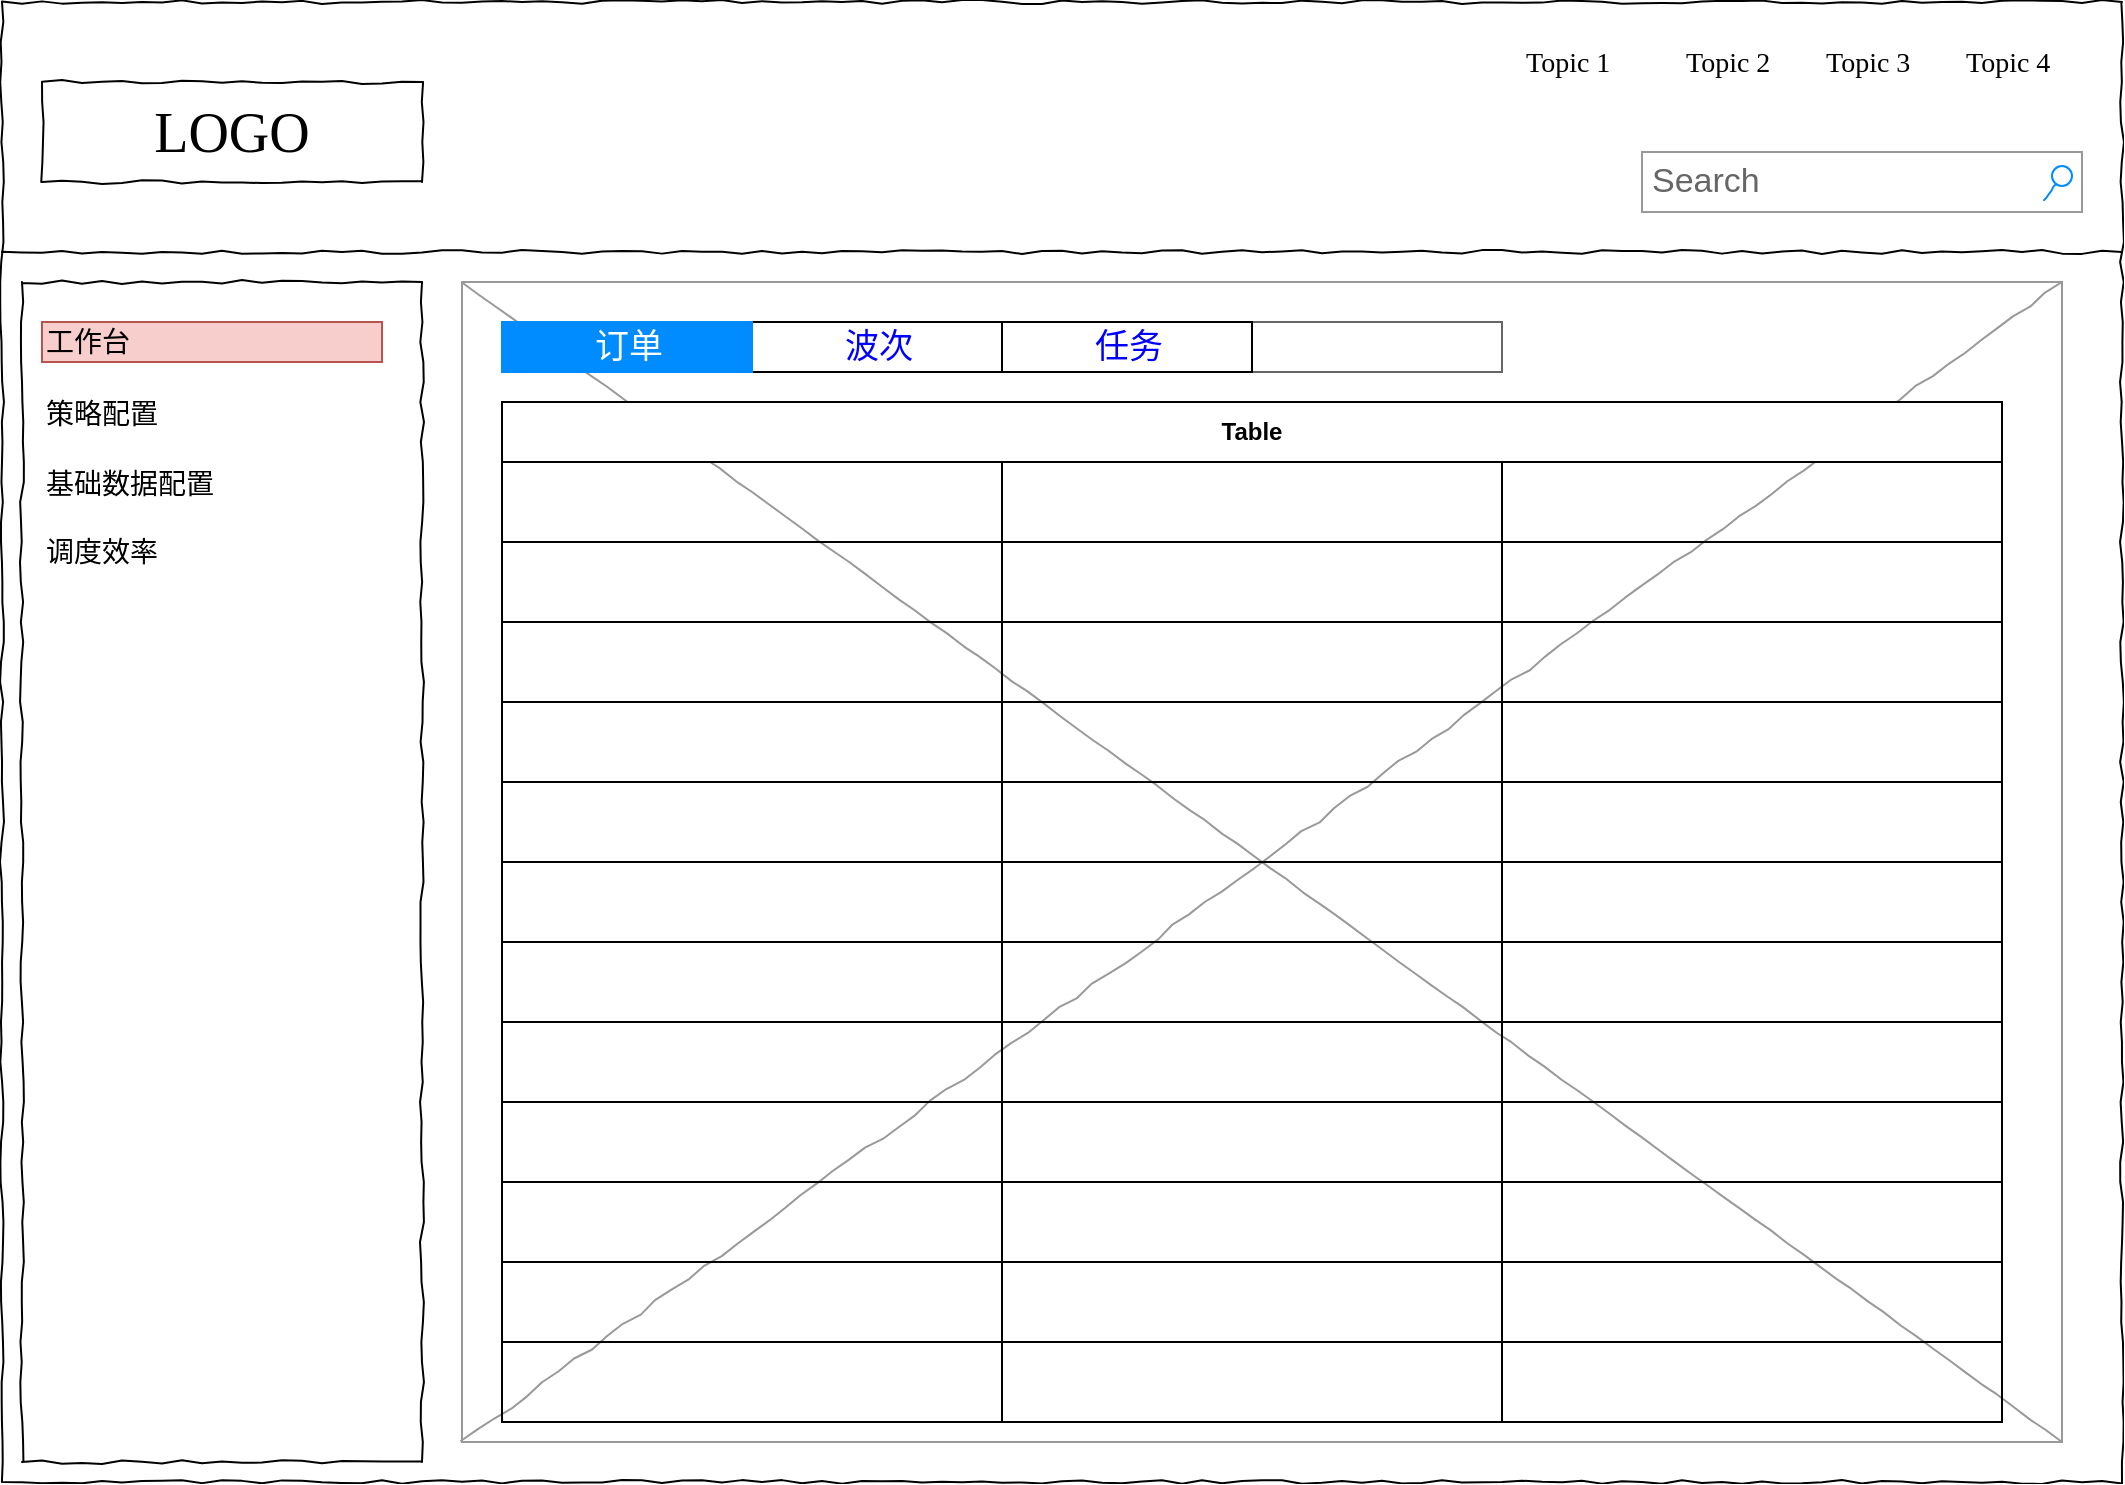 <mxfile version="13.3.9" type="device"><diagram name="Page-1" id="03018318-947c-dd8e-b7a3-06fadd420f32"><mxGraphModel dx="1086" dy="806" grid="1" gridSize="10" guides="1" tooltips="1" connect="1" arrows="1" fold="1" page="1" pageScale="1" pageWidth="1100" pageHeight="850" background="#ffffff" math="0" shadow="0"><root><mxCell id="0"/><mxCell id="1" parent="0"/><mxCell id="677b7b8949515195-1" value="" style="whiteSpace=wrap;html=1;rounded=0;shadow=0;labelBackgroundColor=none;strokeColor=#000000;strokeWidth=1;fillColor=none;fontFamily=Verdana;fontSize=12;fontColor=#000000;align=center;comic=1;sketch=0;" parent="1" vertex="1"><mxGeometry x="20" y="20" width="1060" height="740" as="geometry"/></mxCell><mxCell id="677b7b8949515195-2" value="LOGO" style="whiteSpace=wrap;html=1;rounded=0;shadow=0;labelBackgroundColor=none;strokeWidth=1;fontFamily=Verdana;fontSize=28;align=center;comic=1;" parent="1" vertex="1"><mxGeometry x="40" y="60" width="190" height="50" as="geometry"/></mxCell><mxCell id="677b7b8949515195-3" value="Search" style="strokeWidth=1;shadow=0;dashed=0;align=center;html=1;shape=mxgraph.mockup.forms.searchBox;strokeColor=#999999;mainText=;strokeColor2=#008cff;fontColor=#666666;fontSize=17;align=left;spacingLeft=3;rounded=0;labelBackgroundColor=none;comic=1;" parent="1" vertex="1"><mxGeometry x="840" y="95" width="220" height="30" as="geometry"/></mxCell><mxCell id="677b7b8949515195-4" value="Topic 1" style="text;html=1;points=[];align=left;verticalAlign=top;spacingTop=-4;fontSize=14;fontFamily=Verdana" parent="1" vertex="1"><mxGeometry x="780" y="40" width="60" height="20" as="geometry"/></mxCell><mxCell id="677b7b8949515195-5" value="Topic 2" style="text;html=1;points=[];align=left;verticalAlign=top;spacingTop=-4;fontSize=14;fontFamily=Verdana" parent="1" vertex="1"><mxGeometry x="860" y="40" width="60" height="20" as="geometry"/></mxCell><mxCell id="677b7b8949515195-6" value="Topic 3" style="text;html=1;points=[];align=left;verticalAlign=top;spacingTop=-4;fontSize=14;fontFamily=Verdana" parent="1" vertex="1"><mxGeometry x="930" y="40" width="60" height="20" as="geometry"/></mxCell><mxCell id="677b7b8949515195-7" value="Topic 4" style="text;html=1;points=[];align=left;verticalAlign=top;spacingTop=-4;fontSize=14;fontFamily=Verdana" parent="1" vertex="1"><mxGeometry x="1000" y="40" width="60" height="20" as="geometry"/></mxCell><mxCell id="677b7b8949515195-8" value="" style="whiteSpace=wrap;html=1;rounded=0;shadow=0;labelBackgroundColor=none;strokeWidth=1;fillColor=none;fontFamily=Verdana;fontSize=12;align=center;comic=1;" parent="1" vertex="1"><mxGeometry x="30" y="160" width="200" height="590" as="geometry"/></mxCell><mxCell id="677b7b8949515195-9" value="" style="line;strokeWidth=1;html=1;rounded=0;shadow=0;labelBackgroundColor=none;fillColor=none;fontFamily=Verdana;fontSize=14;fontColor=#000000;align=center;comic=1;" parent="1" vertex="1"><mxGeometry x="20" y="140" width="1060" height="10" as="geometry"/></mxCell><mxCell id="677b7b8949515195-16" value="" style="verticalLabelPosition=bottom;shadow=0;dashed=0;align=center;html=1;verticalAlign=top;strokeWidth=1;shape=mxgraph.mockup.graphics.simpleIcon;strokeColor=#999999;rounded=0;labelBackgroundColor=none;fontFamily=Verdana;fontSize=14;fontColor=#000000;comic=1;" parent="1" vertex="1"><mxGeometry x="250" y="160" width="800" height="580" as="geometry"/></mxCell><mxCell id="677b7b8949515195-27" value="工作台" style="text;html=1;points=[];align=left;verticalAlign=top;spacingTop=-4;fontSize=14;fontFamily=Verdana;fillColor=#f8cecc;strokeColor=#b85450;" parent="1" vertex="1"><mxGeometry x="40" y="180" width="170" height="20" as="geometry"/></mxCell><mxCell id="677b7b8949515195-28" value="策略配置" style="text;html=1;points=[];align=left;verticalAlign=top;spacingTop=-4;fontSize=14;fontFamily=Verdana" parent="1" vertex="1"><mxGeometry x="40" y="216" width="170" height="20" as="geometry"/></mxCell><mxCell id="677b7b8949515195-29" value="基础数据配置" style="text;html=1;points=[];align=left;verticalAlign=top;spacingTop=-4;fontSize=14;fontFamily=Verdana" parent="1" vertex="1"><mxGeometry x="40" y="251" width="170" height="20" as="geometry"/></mxCell><mxCell id="677b7b8949515195-39" value="调度效率" style="text;html=1;points=[];align=left;verticalAlign=top;spacingTop=-4;fontSize=14;fontFamily=Verdana" parent="1" vertex="1"><mxGeometry x="40" y="285" width="170" height="20" as="geometry"/></mxCell><mxCell id="HNOksULpFuUEkylnaq-C-11" value="" style="strokeWidth=1;shadow=0;dashed=0;align=center;html=1;shape=mxgraph.mockup.text.rrect;rSize=0;strokeColor=#666666;sketch=0;" vertex="1" parent="1"><mxGeometry x="270" y="180" width="500" height="25" as="geometry"/></mxCell><mxCell id="HNOksULpFuUEkylnaq-C-12" value="波次" style="strokeColor=inherit;fillColor=inherit;gradientColor=inherit;strokeWidth=1;shadow=0;dashed=0;align=center;html=1;shape=mxgraph.mockup.text.rrect;rSize=0;fontSize=17;fontColor=#0000ff;" vertex="1" parent="1"><mxGeometry x="395" y="180" width="125" height="25" as="geometry"/></mxCell><mxCell id="HNOksULpFuUEkylnaq-C-13" value="任务" style="strokeColor=inherit;fillColor=inherit;gradientColor=inherit;strokeWidth=1;shadow=0;dashed=0;align=center;html=1;shape=mxgraph.mockup.text.rrect;rSize=0;fontSize=17;fontColor=#0000ff;" vertex="1" parent="1"><mxGeometry x="520" y="180" width="125" height="25" as="geometry"/></mxCell><mxCell id="HNOksULpFuUEkylnaq-C-15" value="订单" style="strokeWidth=1;shadow=0;dashed=0;align=center;html=1;shape=mxgraph.mockup.text.rrect;rSize=0;fontSize=17;fontColor=#ffffff;fillColor=#008cff;strokeColor=#008cff;" vertex="1" parent="1"><mxGeometry x="270" y="180" width="125" height="25" as="geometry"/></mxCell><mxCell id="HNOksULpFuUEkylnaq-C-16" value="Table" style="shape=table;html=1;whiteSpace=wrap;startSize=30;container=1;collapsible=0;childLayout=tableLayout;fontStyle=1;align=center;sketch=0;" vertex="1" parent="1"><mxGeometry x="270" y="220" width="750" height="510" as="geometry"/></mxCell><mxCell id="HNOksULpFuUEkylnaq-C-17" value="" style="shape=partialRectangle;html=1;whiteSpace=wrap;collapsible=0;dropTarget=0;pointerEvents=0;fillColor=none;top=0;left=0;bottom=0;right=0;points=[[0,0.5],[1,0.5]];portConstraint=eastwest;" vertex="1" parent="HNOksULpFuUEkylnaq-C-16"><mxGeometry y="30" width="750" height="40" as="geometry"/></mxCell><mxCell id="HNOksULpFuUEkylnaq-C-18" value="" style="shape=partialRectangle;html=1;whiteSpace=wrap;connectable=0;fillColor=none;top=0;left=0;bottom=0;right=0;overflow=hidden;" vertex="1" parent="HNOksULpFuUEkylnaq-C-17"><mxGeometry width="250" height="40" as="geometry"/></mxCell><mxCell id="HNOksULpFuUEkylnaq-C-19" value="" style="shape=partialRectangle;html=1;whiteSpace=wrap;connectable=0;fillColor=none;top=0;left=0;bottom=0;right=0;overflow=hidden;" vertex="1" parent="HNOksULpFuUEkylnaq-C-17"><mxGeometry x="250" width="250" height="40" as="geometry"/></mxCell><mxCell id="HNOksULpFuUEkylnaq-C-20" value="" style="shape=partialRectangle;html=1;whiteSpace=wrap;connectable=0;fillColor=none;top=0;left=0;bottom=0;right=0;overflow=hidden;" vertex="1" parent="HNOksULpFuUEkylnaq-C-17"><mxGeometry x="500" width="250" height="40" as="geometry"/></mxCell><mxCell id="HNOksULpFuUEkylnaq-C-21" value="" style="shape=partialRectangle;html=1;whiteSpace=wrap;collapsible=0;dropTarget=0;pointerEvents=0;fillColor=none;top=0;left=0;bottom=0;right=0;points=[[0,0.5],[1,0.5]];portConstraint=eastwest;" vertex="1" parent="HNOksULpFuUEkylnaq-C-16"><mxGeometry y="70" width="750" height="40" as="geometry"/></mxCell><mxCell id="HNOksULpFuUEkylnaq-C-22" value="" style="shape=partialRectangle;html=1;whiteSpace=wrap;connectable=0;fillColor=none;top=0;left=0;bottom=0;right=0;overflow=hidden;" vertex="1" parent="HNOksULpFuUEkylnaq-C-21"><mxGeometry width="250" height="40" as="geometry"/></mxCell><mxCell id="HNOksULpFuUEkylnaq-C-23" value="" style="shape=partialRectangle;html=1;whiteSpace=wrap;connectable=0;fillColor=none;top=0;left=0;bottom=0;right=0;overflow=hidden;" vertex="1" parent="HNOksULpFuUEkylnaq-C-21"><mxGeometry x="250" width="250" height="40" as="geometry"/></mxCell><mxCell id="HNOksULpFuUEkylnaq-C-24" value="" style="shape=partialRectangle;html=1;whiteSpace=wrap;connectable=0;fillColor=none;top=0;left=0;bottom=0;right=0;overflow=hidden;" vertex="1" parent="HNOksULpFuUEkylnaq-C-21"><mxGeometry x="500" width="250" height="40" as="geometry"/></mxCell><mxCell id="HNOksULpFuUEkylnaq-C-25" value="" style="shape=partialRectangle;html=1;whiteSpace=wrap;collapsible=0;dropTarget=0;pointerEvents=0;fillColor=none;top=0;left=0;bottom=0;right=0;points=[[0,0.5],[1,0.5]];portConstraint=eastwest;" vertex="1" parent="HNOksULpFuUEkylnaq-C-16"><mxGeometry y="110" width="750" height="40" as="geometry"/></mxCell><mxCell id="HNOksULpFuUEkylnaq-C-26" value="" style="shape=partialRectangle;html=1;whiteSpace=wrap;connectable=0;fillColor=none;top=0;left=0;bottom=0;right=0;overflow=hidden;" vertex="1" parent="HNOksULpFuUEkylnaq-C-25"><mxGeometry width="250" height="40" as="geometry"/></mxCell><mxCell id="HNOksULpFuUEkylnaq-C-27" value="" style="shape=partialRectangle;html=1;whiteSpace=wrap;connectable=0;fillColor=none;top=0;left=0;bottom=0;right=0;overflow=hidden;" vertex="1" parent="HNOksULpFuUEkylnaq-C-25"><mxGeometry x="250" width="250" height="40" as="geometry"/></mxCell><mxCell id="HNOksULpFuUEkylnaq-C-28" value="" style="shape=partialRectangle;html=1;whiteSpace=wrap;connectable=0;fillColor=none;top=0;left=0;bottom=0;right=0;overflow=hidden;" vertex="1" parent="HNOksULpFuUEkylnaq-C-25"><mxGeometry x="500" width="250" height="40" as="geometry"/></mxCell><mxCell id="HNOksULpFuUEkylnaq-C-75" style="shape=partialRectangle;html=1;whiteSpace=wrap;collapsible=0;dropTarget=0;pointerEvents=0;fillColor=none;top=0;left=0;bottom=0;right=0;points=[[0,0.5],[1,0.5]];portConstraint=eastwest;" vertex="1" parent="HNOksULpFuUEkylnaq-C-16"><mxGeometry y="150" width="750" height="40" as="geometry"/></mxCell><mxCell id="HNOksULpFuUEkylnaq-C-76" style="shape=partialRectangle;html=1;whiteSpace=wrap;connectable=0;fillColor=none;top=0;left=0;bottom=0;right=0;overflow=hidden;" vertex="1" parent="HNOksULpFuUEkylnaq-C-75"><mxGeometry width="250" height="40" as="geometry"/></mxCell><mxCell id="HNOksULpFuUEkylnaq-C-77" style="shape=partialRectangle;html=1;whiteSpace=wrap;connectable=0;fillColor=none;top=0;left=0;bottom=0;right=0;overflow=hidden;" vertex="1" parent="HNOksULpFuUEkylnaq-C-75"><mxGeometry x="250" width="250" height="40" as="geometry"/></mxCell><mxCell id="HNOksULpFuUEkylnaq-C-78" style="shape=partialRectangle;html=1;whiteSpace=wrap;connectable=0;fillColor=none;top=0;left=0;bottom=0;right=0;overflow=hidden;" vertex="1" parent="HNOksULpFuUEkylnaq-C-75"><mxGeometry x="500" width="250" height="40" as="geometry"/></mxCell><mxCell id="HNOksULpFuUEkylnaq-C-71" style="shape=partialRectangle;html=1;whiteSpace=wrap;collapsible=0;dropTarget=0;pointerEvents=0;fillColor=none;top=0;left=0;bottom=0;right=0;points=[[0,0.5],[1,0.5]];portConstraint=eastwest;" vertex="1" parent="HNOksULpFuUEkylnaq-C-16"><mxGeometry y="190" width="750" height="40" as="geometry"/></mxCell><mxCell id="HNOksULpFuUEkylnaq-C-72" style="shape=partialRectangle;html=1;whiteSpace=wrap;connectable=0;fillColor=none;top=0;left=0;bottom=0;right=0;overflow=hidden;" vertex="1" parent="HNOksULpFuUEkylnaq-C-71"><mxGeometry width="250" height="40" as="geometry"/></mxCell><mxCell id="HNOksULpFuUEkylnaq-C-73" style="shape=partialRectangle;html=1;whiteSpace=wrap;connectable=0;fillColor=none;top=0;left=0;bottom=0;right=0;overflow=hidden;" vertex="1" parent="HNOksULpFuUEkylnaq-C-71"><mxGeometry x="250" width="250" height="40" as="geometry"/></mxCell><mxCell id="HNOksULpFuUEkylnaq-C-74" style="shape=partialRectangle;html=1;whiteSpace=wrap;connectable=0;fillColor=none;top=0;left=0;bottom=0;right=0;overflow=hidden;" vertex="1" parent="HNOksULpFuUEkylnaq-C-71"><mxGeometry x="500" width="250" height="40" as="geometry"/></mxCell><mxCell id="HNOksULpFuUEkylnaq-C-67" style="shape=partialRectangle;html=1;whiteSpace=wrap;collapsible=0;dropTarget=0;pointerEvents=0;fillColor=none;top=0;left=0;bottom=0;right=0;points=[[0,0.5],[1,0.5]];portConstraint=eastwest;" vertex="1" parent="HNOksULpFuUEkylnaq-C-16"><mxGeometry y="230" width="750" height="40" as="geometry"/></mxCell><mxCell id="HNOksULpFuUEkylnaq-C-68" style="shape=partialRectangle;html=1;whiteSpace=wrap;connectable=0;fillColor=none;top=0;left=0;bottom=0;right=0;overflow=hidden;" vertex="1" parent="HNOksULpFuUEkylnaq-C-67"><mxGeometry width="250" height="40" as="geometry"/></mxCell><mxCell id="HNOksULpFuUEkylnaq-C-69" style="shape=partialRectangle;html=1;whiteSpace=wrap;connectable=0;fillColor=none;top=0;left=0;bottom=0;right=0;overflow=hidden;" vertex="1" parent="HNOksULpFuUEkylnaq-C-67"><mxGeometry x="250" width="250" height="40" as="geometry"/></mxCell><mxCell id="HNOksULpFuUEkylnaq-C-70" style="shape=partialRectangle;html=1;whiteSpace=wrap;connectable=0;fillColor=none;top=0;left=0;bottom=0;right=0;overflow=hidden;" vertex="1" parent="HNOksULpFuUEkylnaq-C-67"><mxGeometry x="500" width="250" height="40" as="geometry"/></mxCell><mxCell id="HNOksULpFuUEkylnaq-C-63" style="shape=partialRectangle;html=1;whiteSpace=wrap;collapsible=0;dropTarget=0;pointerEvents=0;fillColor=none;top=0;left=0;bottom=0;right=0;points=[[0,0.5],[1,0.5]];portConstraint=eastwest;" vertex="1" parent="HNOksULpFuUEkylnaq-C-16"><mxGeometry y="270" width="750" height="40" as="geometry"/></mxCell><mxCell id="HNOksULpFuUEkylnaq-C-64" style="shape=partialRectangle;html=1;whiteSpace=wrap;connectable=0;fillColor=none;top=0;left=0;bottom=0;right=0;overflow=hidden;" vertex="1" parent="HNOksULpFuUEkylnaq-C-63"><mxGeometry width="250" height="40" as="geometry"/></mxCell><mxCell id="HNOksULpFuUEkylnaq-C-65" style="shape=partialRectangle;html=1;whiteSpace=wrap;connectable=0;fillColor=none;top=0;left=0;bottom=0;right=0;overflow=hidden;" vertex="1" parent="HNOksULpFuUEkylnaq-C-63"><mxGeometry x="250" width="250" height="40" as="geometry"/></mxCell><mxCell id="HNOksULpFuUEkylnaq-C-66" style="shape=partialRectangle;html=1;whiteSpace=wrap;connectable=0;fillColor=none;top=0;left=0;bottom=0;right=0;overflow=hidden;" vertex="1" parent="HNOksULpFuUEkylnaq-C-63"><mxGeometry x="500" width="250" height="40" as="geometry"/></mxCell><mxCell id="HNOksULpFuUEkylnaq-C-59" style="shape=partialRectangle;html=1;whiteSpace=wrap;collapsible=0;dropTarget=0;pointerEvents=0;fillColor=none;top=0;left=0;bottom=0;right=0;points=[[0,0.5],[1,0.5]];portConstraint=eastwest;" vertex="1" parent="HNOksULpFuUEkylnaq-C-16"><mxGeometry y="310" width="750" height="40" as="geometry"/></mxCell><mxCell id="HNOksULpFuUEkylnaq-C-60" style="shape=partialRectangle;html=1;whiteSpace=wrap;connectable=0;fillColor=none;top=0;left=0;bottom=0;right=0;overflow=hidden;" vertex="1" parent="HNOksULpFuUEkylnaq-C-59"><mxGeometry width="250" height="40" as="geometry"/></mxCell><mxCell id="HNOksULpFuUEkylnaq-C-61" style="shape=partialRectangle;html=1;whiteSpace=wrap;connectable=0;fillColor=none;top=0;left=0;bottom=0;right=0;overflow=hidden;" vertex="1" parent="HNOksULpFuUEkylnaq-C-59"><mxGeometry x="250" width="250" height="40" as="geometry"/></mxCell><mxCell id="HNOksULpFuUEkylnaq-C-62" style="shape=partialRectangle;html=1;whiteSpace=wrap;connectable=0;fillColor=none;top=0;left=0;bottom=0;right=0;overflow=hidden;" vertex="1" parent="HNOksULpFuUEkylnaq-C-59"><mxGeometry x="500" width="250" height="40" as="geometry"/></mxCell><mxCell id="HNOksULpFuUEkylnaq-C-55" style="shape=partialRectangle;html=1;whiteSpace=wrap;collapsible=0;dropTarget=0;pointerEvents=0;fillColor=none;top=0;left=0;bottom=0;right=0;points=[[0,0.5],[1,0.5]];portConstraint=eastwest;" vertex="1" parent="HNOksULpFuUEkylnaq-C-16"><mxGeometry y="350" width="750" height="40" as="geometry"/></mxCell><mxCell id="HNOksULpFuUEkylnaq-C-56" style="shape=partialRectangle;html=1;whiteSpace=wrap;connectable=0;fillColor=none;top=0;left=0;bottom=0;right=0;overflow=hidden;" vertex="1" parent="HNOksULpFuUEkylnaq-C-55"><mxGeometry width="250" height="40" as="geometry"/></mxCell><mxCell id="HNOksULpFuUEkylnaq-C-57" style="shape=partialRectangle;html=1;whiteSpace=wrap;connectable=0;fillColor=none;top=0;left=0;bottom=0;right=0;overflow=hidden;" vertex="1" parent="HNOksULpFuUEkylnaq-C-55"><mxGeometry x="250" width="250" height="40" as="geometry"/></mxCell><mxCell id="HNOksULpFuUEkylnaq-C-58" style="shape=partialRectangle;html=1;whiteSpace=wrap;connectable=0;fillColor=none;top=0;left=0;bottom=0;right=0;overflow=hidden;" vertex="1" parent="HNOksULpFuUEkylnaq-C-55"><mxGeometry x="500" width="250" height="40" as="geometry"/></mxCell><mxCell id="HNOksULpFuUEkylnaq-C-51" style="shape=partialRectangle;html=1;whiteSpace=wrap;collapsible=0;dropTarget=0;pointerEvents=0;fillColor=none;top=0;left=0;bottom=0;right=0;points=[[0,0.5],[1,0.5]];portConstraint=eastwest;" vertex="1" parent="HNOksULpFuUEkylnaq-C-16"><mxGeometry y="390" width="750" height="40" as="geometry"/></mxCell><mxCell id="HNOksULpFuUEkylnaq-C-52" style="shape=partialRectangle;html=1;whiteSpace=wrap;connectable=0;fillColor=none;top=0;left=0;bottom=0;right=0;overflow=hidden;" vertex="1" parent="HNOksULpFuUEkylnaq-C-51"><mxGeometry width="250" height="40" as="geometry"/></mxCell><mxCell id="HNOksULpFuUEkylnaq-C-53" style="shape=partialRectangle;html=1;whiteSpace=wrap;connectable=0;fillColor=none;top=0;left=0;bottom=0;right=0;overflow=hidden;" vertex="1" parent="HNOksULpFuUEkylnaq-C-51"><mxGeometry x="250" width="250" height="40" as="geometry"/></mxCell><mxCell id="HNOksULpFuUEkylnaq-C-54" style="shape=partialRectangle;html=1;whiteSpace=wrap;connectable=0;fillColor=none;top=0;left=0;bottom=0;right=0;overflow=hidden;" vertex="1" parent="HNOksULpFuUEkylnaq-C-51"><mxGeometry x="500" width="250" height="40" as="geometry"/></mxCell><mxCell id="HNOksULpFuUEkylnaq-C-47" style="shape=partialRectangle;html=1;whiteSpace=wrap;collapsible=0;dropTarget=0;pointerEvents=0;fillColor=none;top=0;left=0;bottom=0;right=0;points=[[0,0.5],[1,0.5]];portConstraint=eastwest;" vertex="1" parent="HNOksULpFuUEkylnaq-C-16"><mxGeometry y="430" width="750" height="40" as="geometry"/></mxCell><mxCell id="HNOksULpFuUEkylnaq-C-48" style="shape=partialRectangle;html=1;whiteSpace=wrap;connectable=0;fillColor=none;top=0;left=0;bottom=0;right=0;overflow=hidden;" vertex="1" parent="HNOksULpFuUEkylnaq-C-47"><mxGeometry width="250" height="40" as="geometry"/></mxCell><mxCell id="HNOksULpFuUEkylnaq-C-49" style="shape=partialRectangle;html=1;whiteSpace=wrap;connectable=0;fillColor=none;top=0;left=0;bottom=0;right=0;overflow=hidden;" vertex="1" parent="HNOksULpFuUEkylnaq-C-47"><mxGeometry x="250" width="250" height="40" as="geometry"/></mxCell><mxCell id="HNOksULpFuUEkylnaq-C-50" style="shape=partialRectangle;html=1;whiteSpace=wrap;connectable=0;fillColor=none;top=0;left=0;bottom=0;right=0;overflow=hidden;" vertex="1" parent="HNOksULpFuUEkylnaq-C-47"><mxGeometry x="500" width="250" height="40" as="geometry"/></mxCell><mxCell id="HNOksULpFuUEkylnaq-C-43" style="shape=partialRectangle;html=1;whiteSpace=wrap;collapsible=0;dropTarget=0;pointerEvents=0;fillColor=none;top=0;left=0;bottom=0;right=0;points=[[0,0.5],[1,0.5]];portConstraint=eastwest;" vertex="1" parent="HNOksULpFuUEkylnaq-C-16"><mxGeometry y="470" width="750" height="40" as="geometry"/></mxCell><mxCell id="HNOksULpFuUEkylnaq-C-44" style="shape=partialRectangle;html=1;whiteSpace=wrap;connectable=0;fillColor=none;top=0;left=0;bottom=0;right=0;overflow=hidden;" vertex="1" parent="HNOksULpFuUEkylnaq-C-43"><mxGeometry width="250" height="40" as="geometry"/></mxCell><mxCell id="HNOksULpFuUEkylnaq-C-45" style="shape=partialRectangle;html=1;whiteSpace=wrap;connectable=0;fillColor=none;top=0;left=0;bottom=0;right=0;overflow=hidden;" vertex="1" parent="HNOksULpFuUEkylnaq-C-43"><mxGeometry x="250" width="250" height="40" as="geometry"/></mxCell><mxCell id="HNOksULpFuUEkylnaq-C-46" style="shape=partialRectangle;html=1;whiteSpace=wrap;connectable=0;fillColor=none;top=0;left=0;bottom=0;right=0;overflow=hidden;" vertex="1" parent="HNOksULpFuUEkylnaq-C-43"><mxGeometry x="500" width="250" height="40" as="geometry"/></mxCell></root></mxGraphModel></diagram></mxfile>